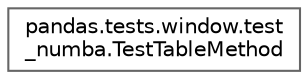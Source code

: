 digraph "Graphical Class Hierarchy"
{
 // LATEX_PDF_SIZE
  bgcolor="transparent";
  edge [fontname=Helvetica,fontsize=10,labelfontname=Helvetica,labelfontsize=10];
  node [fontname=Helvetica,fontsize=10,shape=box,height=0.2,width=0.4];
  rankdir="LR";
  Node0 [id="Node000000",label="pandas.tests.window.test\l_numba.TestTableMethod",height=0.2,width=0.4,color="grey40", fillcolor="white", style="filled",URL="$dc/d4b/classpandas_1_1tests_1_1window_1_1test__numba_1_1TestTableMethod.html",tooltip=" "];
}
